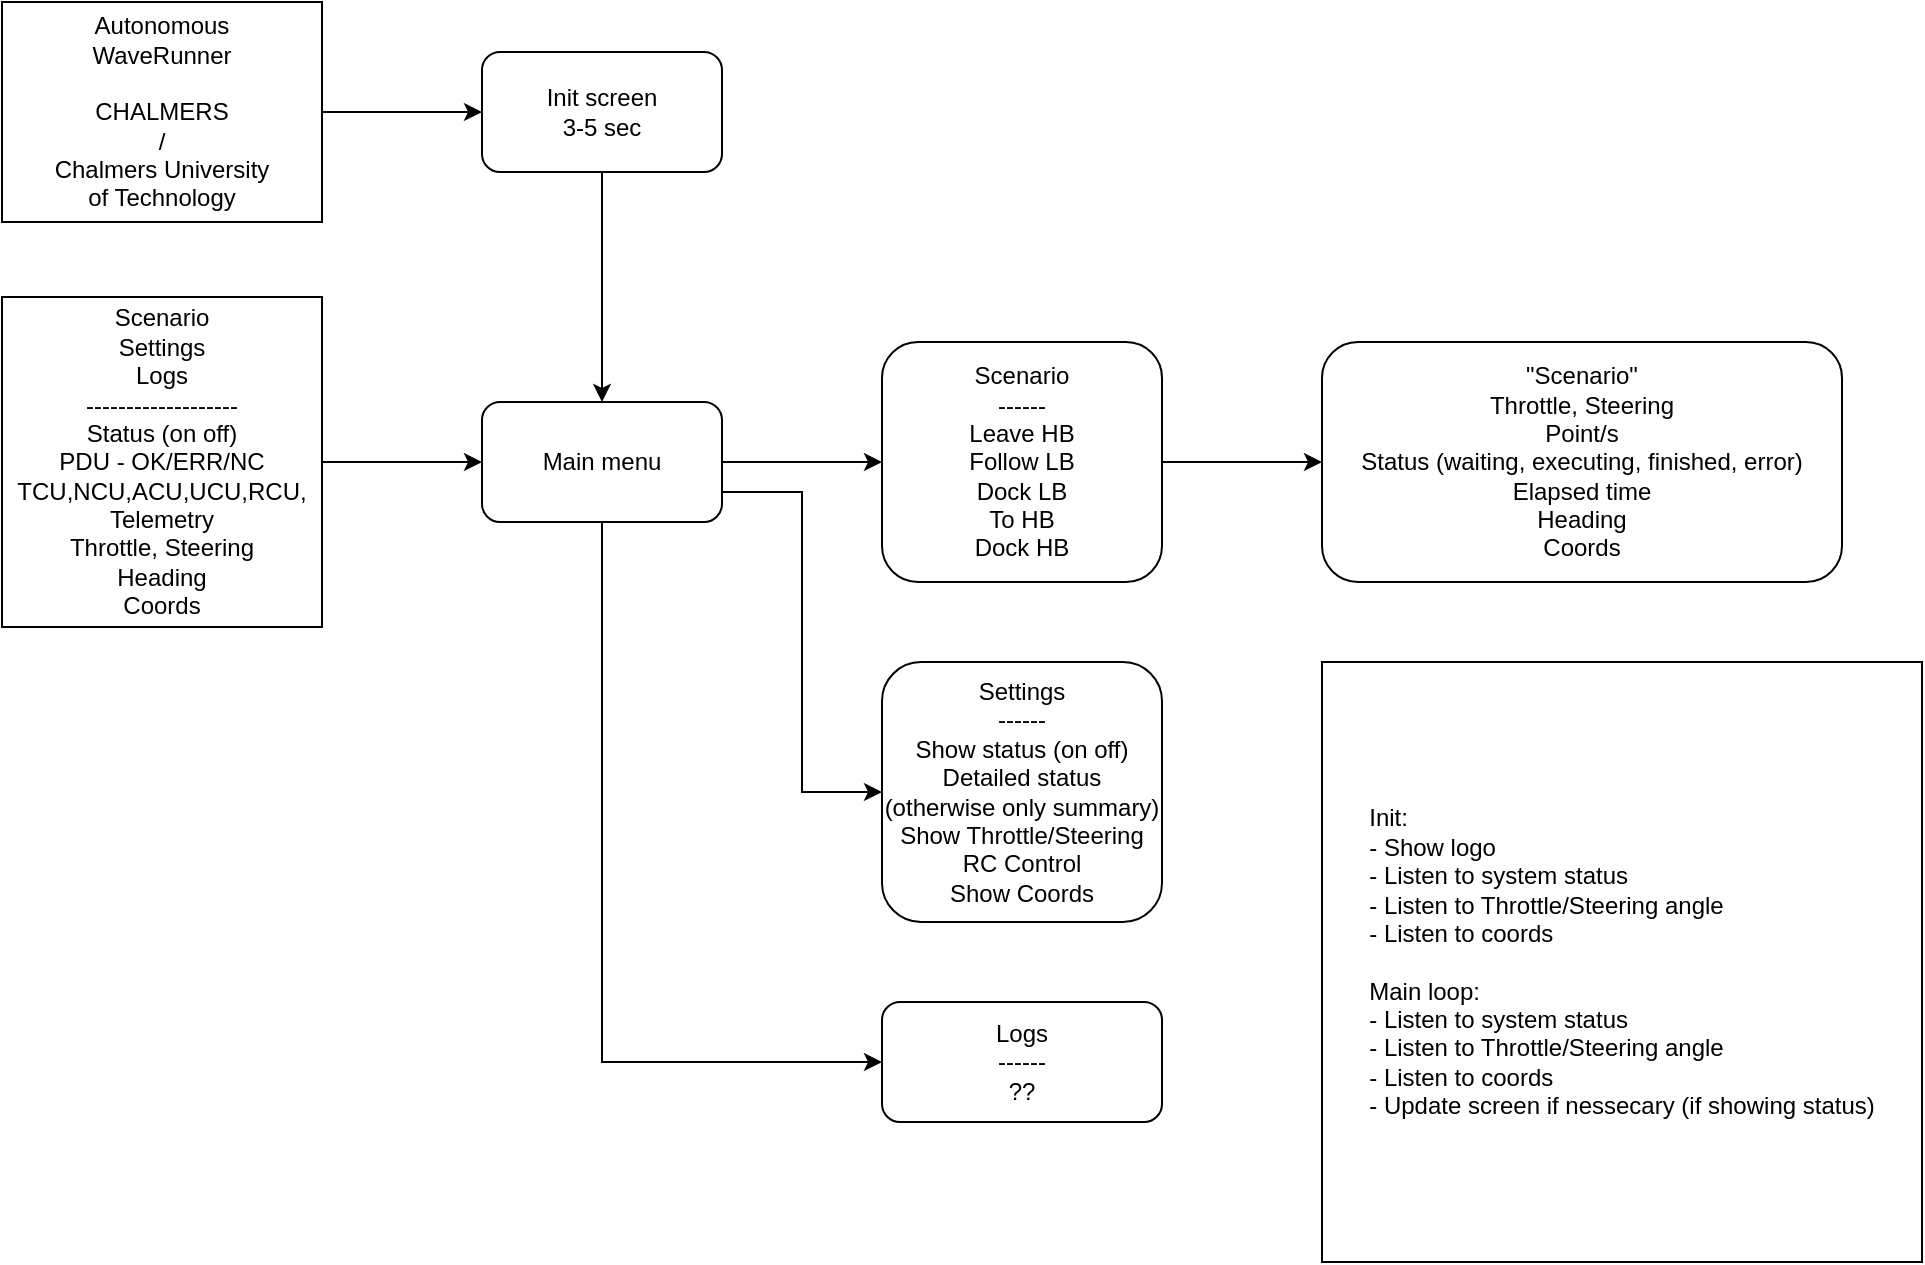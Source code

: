 <mxfile version="14.1.8" type="google"><diagram id="C5RBs43oDa-KdzZeNtuy" name="Page-1"><mxGraphModel dx="1406" dy="1915" grid="1" gridSize="10" guides="1" tooltips="1" connect="1" arrows="1" fold="1" page="1" pageScale="1" pageWidth="827" pageHeight="1169" math="0" shadow="0"><root><mxCell id="WIyWlLk6GJQsqaUBKTNV-0"/><mxCell id="WIyWlLk6GJQsqaUBKTNV-1" parent="WIyWlLk6GJQsqaUBKTNV-0"/><mxCell id="AeDlIcGDVputBTbLLpYH-8" value="" style="edgeStyle=orthogonalEdgeStyle;rounded=0;orthogonalLoop=1;jettySize=auto;html=1;" parent="WIyWlLk6GJQsqaUBKTNV-1" source="AeDlIcGDVputBTbLLpYH-0" target="AeDlIcGDVputBTbLLpYH-7" edge="1"><mxGeometry relative="1" as="geometry"/></mxCell><mxCell id="AeDlIcGDVputBTbLLpYH-10" style="edgeStyle=orthogonalEdgeStyle;rounded=0;orthogonalLoop=1;jettySize=auto;html=1;exitX=1;exitY=0.75;exitDx=0;exitDy=0;entryX=0;entryY=0.5;entryDx=0;entryDy=0;" parent="WIyWlLk6GJQsqaUBKTNV-1" source="AeDlIcGDVputBTbLLpYH-0" target="AeDlIcGDVputBTbLLpYH-9" edge="1"><mxGeometry relative="1" as="geometry"/></mxCell><mxCell id="AeDlIcGDVputBTbLLpYH-12" style="edgeStyle=orthogonalEdgeStyle;rounded=0;orthogonalLoop=1;jettySize=auto;html=1;exitX=0.5;exitY=1;exitDx=0;exitDy=0;entryX=0;entryY=0.5;entryDx=0;entryDy=0;" parent="WIyWlLk6GJQsqaUBKTNV-1" source="AeDlIcGDVputBTbLLpYH-0" target="AeDlIcGDVputBTbLLpYH-11" edge="1"><mxGeometry relative="1" as="geometry"/></mxCell><mxCell id="AeDlIcGDVputBTbLLpYH-0" value="Main menu" style="rounded=1;whiteSpace=wrap;html=1;" parent="WIyWlLk6GJQsqaUBKTNV-1" vertex="1"><mxGeometry x="280" y="150" width="120" height="60" as="geometry"/></mxCell><mxCell id="AeDlIcGDVputBTbLLpYH-2" value="" style="edgeStyle=orthogonalEdgeStyle;rounded=0;orthogonalLoop=1;jettySize=auto;html=1;" parent="WIyWlLk6GJQsqaUBKTNV-1" source="AeDlIcGDVputBTbLLpYH-1" target="AeDlIcGDVputBTbLLpYH-0" edge="1"><mxGeometry relative="1" as="geometry"/></mxCell><mxCell id="AeDlIcGDVputBTbLLpYH-1" value="Scenario&lt;br&gt;Settings&lt;br&gt;Logs&lt;br&gt;-------------------&lt;br&gt;Status (on off)&lt;br&gt;PDU - OK/ERR/NC&lt;br&gt;TCU,NCU,ACU,UCU,RCU, Telemetry&lt;br&gt;Throttle, Steering&lt;br&gt;Heading&lt;br&gt;Coords" style="rounded=0;whiteSpace=wrap;html=1;align=center;" parent="WIyWlLk6GJQsqaUBKTNV-1" vertex="1"><mxGeometry x="40" y="97.5" width="160" height="165" as="geometry"/></mxCell><mxCell id="AeDlIcGDVputBTbLLpYH-6" value="" style="edgeStyle=orthogonalEdgeStyle;rounded=0;orthogonalLoop=1;jettySize=auto;html=1;" parent="WIyWlLk6GJQsqaUBKTNV-1" source="AeDlIcGDVputBTbLLpYH-3" target="AeDlIcGDVputBTbLLpYH-0" edge="1"><mxGeometry relative="1" as="geometry"/></mxCell><mxCell id="AeDlIcGDVputBTbLLpYH-3" value="Init screen&lt;br&gt;3-5 sec" style="rounded=1;whiteSpace=wrap;html=1;" parent="WIyWlLk6GJQsqaUBKTNV-1" vertex="1"><mxGeometry x="280" y="-25" width="120" height="60" as="geometry"/></mxCell><mxCell id="AeDlIcGDVputBTbLLpYH-5" value="" style="edgeStyle=orthogonalEdgeStyle;rounded=0;orthogonalLoop=1;jettySize=auto;html=1;" parent="WIyWlLk6GJQsqaUBKTNV-1" source="AeDlIcGDVputBTbLLpYH-4" target="AeDlIcGDVputBTbLLpYH-3" edge="1"><mxGeometry relative="1" as="geometry"/></mxCell><mxCell id="AeDlIcGDVputBTbLLpYH-4" value="Autonomous&lt;br&gt;WaveRunner&lt;br&gt;&lt;br&gt;CHALMERS&lt;br&gt;/&lt;br&gt;Chalmers University&lt;br&gt;of Technology" style="rounded=0;whiteSpace=wrap;html=1;" parent="WIyWlLk6GJQsqaUBKTNV-1" vertex="1"><mxGeometry x="40" y="-50" width="160" height="110" as="geometry"/></mxCell><mxCell id="AeDlIcGDVputBTbLLpYH-14" value="" style="edgeStyle=orthogonalEdgeStyle;rounded=0;orthogonalLoop=1;jettySize=auto;html=1;" parent="WIyWlLk6GJQsqaUBKTNV-1" source="AeDlIcGDVputBTbLLpYH-7" target="AeDlIcGDVputBTbLLpYH-13" edge="1"><mxGeometry relative="1" as="geometry"/></mxCell><mxCell id="AeDlIcGDVputBTbLLpYH-7" value="Scenario&lt;br&gt;------&lt;br&gt;Leave HB&lt;br&gt;Follow LB&lt;br&gt;Dock LB&lt;br&gt;To HB&lt;br&gt;Dock HB" style="rounded=1;whiteSpace=wrap;html=1;" parent="WIyWlLk6GJQsqaUBKTNV-1" vertex="1"><mxGeometry x="480" y="120" width="140" height="120" as="geometry"/></mxCell><mxCell id="AeDlIcGDVputBTbLLpYH-9" value="Settings&lt;br&gt;------&lt;br&gt;Show status (on off)&lt;br&gt;Detailed status (otherwise only summary)&lt;br&gt;Show Throttle/Steering&lt;br&gt;RC Control&lt;br&gt;Show Coords" style="rounded=1;whiteSpace=wrap;html=1;" parent="WIyWlLk6GJQsqaUBKTNV-1" vertex="1"><mxGeometry x="480" y="280" width="140" height="130" as="geometry"/></mxCell><mxCell id="AeDlIcGDVputBTbLLpYH-11" value="Logs&lt;br&gt;------&lt;br&gt;??" style="rounded=1;whiteSpace=wrap;html=1;" parent="WIyWlLk6GJQsqaUBKTNV-1" vertex="1"><mxGeometry x="480" y="450" width="140" height="60" as="geometry"/></mxCell><mxCell id="AeDlIcGDVputBTbLLpYH-13" value="&quot;Scenario&quot;&lt;br&gt;Throttle, Steering&lt;br&gt;Point/s&lt;br&gt;Status (waiting, executing, finished, error)&lt;br&gt;Elapsed time&lt;br&gt;Heading&lt;br&gt;Coords" style="rounded=1;whiteSpace=wrap;html=1;" parent="WIyWlLk6GJQsqaUBKTNV-1" vertex="1"><mxGeometry x="700" y="120" width="260" height="120" as="geometry"/></mxCell><mxCell id="AeDlIcGDVputBTbLLpYH-15" value="&lt;div style=&quot;text-align: left&quot;&gt;&lt;span&gt;Init:&lt;/span&gt;&lt;/div&gt;&lt;div style=&quot;text-align: left&quot;&gt;&lt;span&gt;- Show logo&lt;/span&gt;&lt;/div&gt;&lt;div style=&quot;text-align: left&quot;&gt;&lt;span&gt;-&lt;/span&gt;&lt;span&gt;&amp;nbsp;Listen to system status&lt;/span&gt;&lt;/div&gt;&lt;div style=&quot;text-align: left&quot;&gt;- Listen to Throttle/Steering angle&lt;/div&gt;&lt;div style=&quot;text-align: left&quot;&gt;- Listen to coords&lt;br&gt;&lt;/div&gt;&lt;div style=&quot;text-align: left&quot;&gt;&lt;br&gt;&lt;/div&gt;&lt;div style=&quot;text-align: left&quot;&gt;Main loop:&lt;/div&gt;&lt;span&gt;&lt;div style=&quot;text-align: left&quot;&gt;&lt;span&gt;- Listen to system status&lt;/span&gt;&lt;/div&gt;&lt;/span&gt;&lt;span&gt;&lt;div style=&quot;text-align: left&quot;&gt;- Listen to Throttle/Steering angle&lt;/div&gt;&lt;div style=&quot;text-align: left&quot;&gt;- Listen to coords&lt;/div&gt;&lt;div style=&quot;text-align: left&quot;&gt;- Update screen if nessecary (if showing status)&lt;/div&gt;&lt;/span&gt;" style="whiteSpace=wrap;html=1;aspect=fixed;" parent="WIyWlLk6GJQsqaUBKTNV-1" vertex="1"><mxGeometry x="700" y="280" width="300" height="300" as="geometry"/></mxCell></root></mxGraphModel></diagram></mxfile>